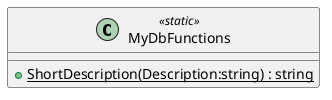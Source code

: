 @startuml
class MyDbFunctions <<static>> {
    + {static} ShortDescription(Description:string) : string
}
@enduml
